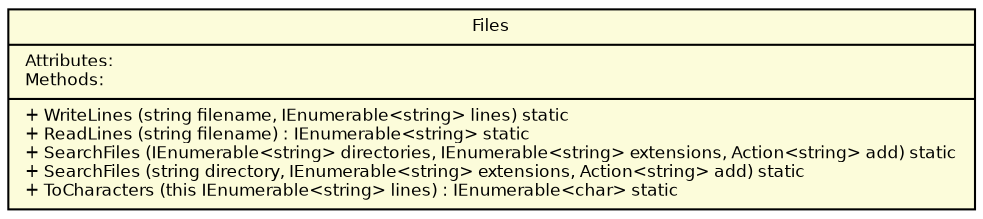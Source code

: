 digraph "MenuItem"
{
  edge [fontname="Helvetica",fontsize="8",labelfontname="Helvetica",labelfontsize="8"];
  node [fontname="Helvetica",fontsize="8",shape=record];
Box_Files [label="{Files\n|Attributes:\lMethods:\l|+ WriteLines  (string filename, IEnumerable\<string\> lines) static\l+ ReadLines (string filename) : IEnumerable\<string\> static\l+ SearchFiles  (IEnumerable\<string\> directories, IEnumerable\<string\> extensions, Action\<string\> add) static\l+ SearchFiles  (string directory, IEnumerable\<string\> extensions, Action\<string\> add) static\l+ ToCharacters (this IEnumerable\<string\> lines) : IEnumerable\<char\> static\l}",height=0.2,width=0.4,color="black", fillcolor="#fcfcda",style="filled" fontcolor="black"];

}

